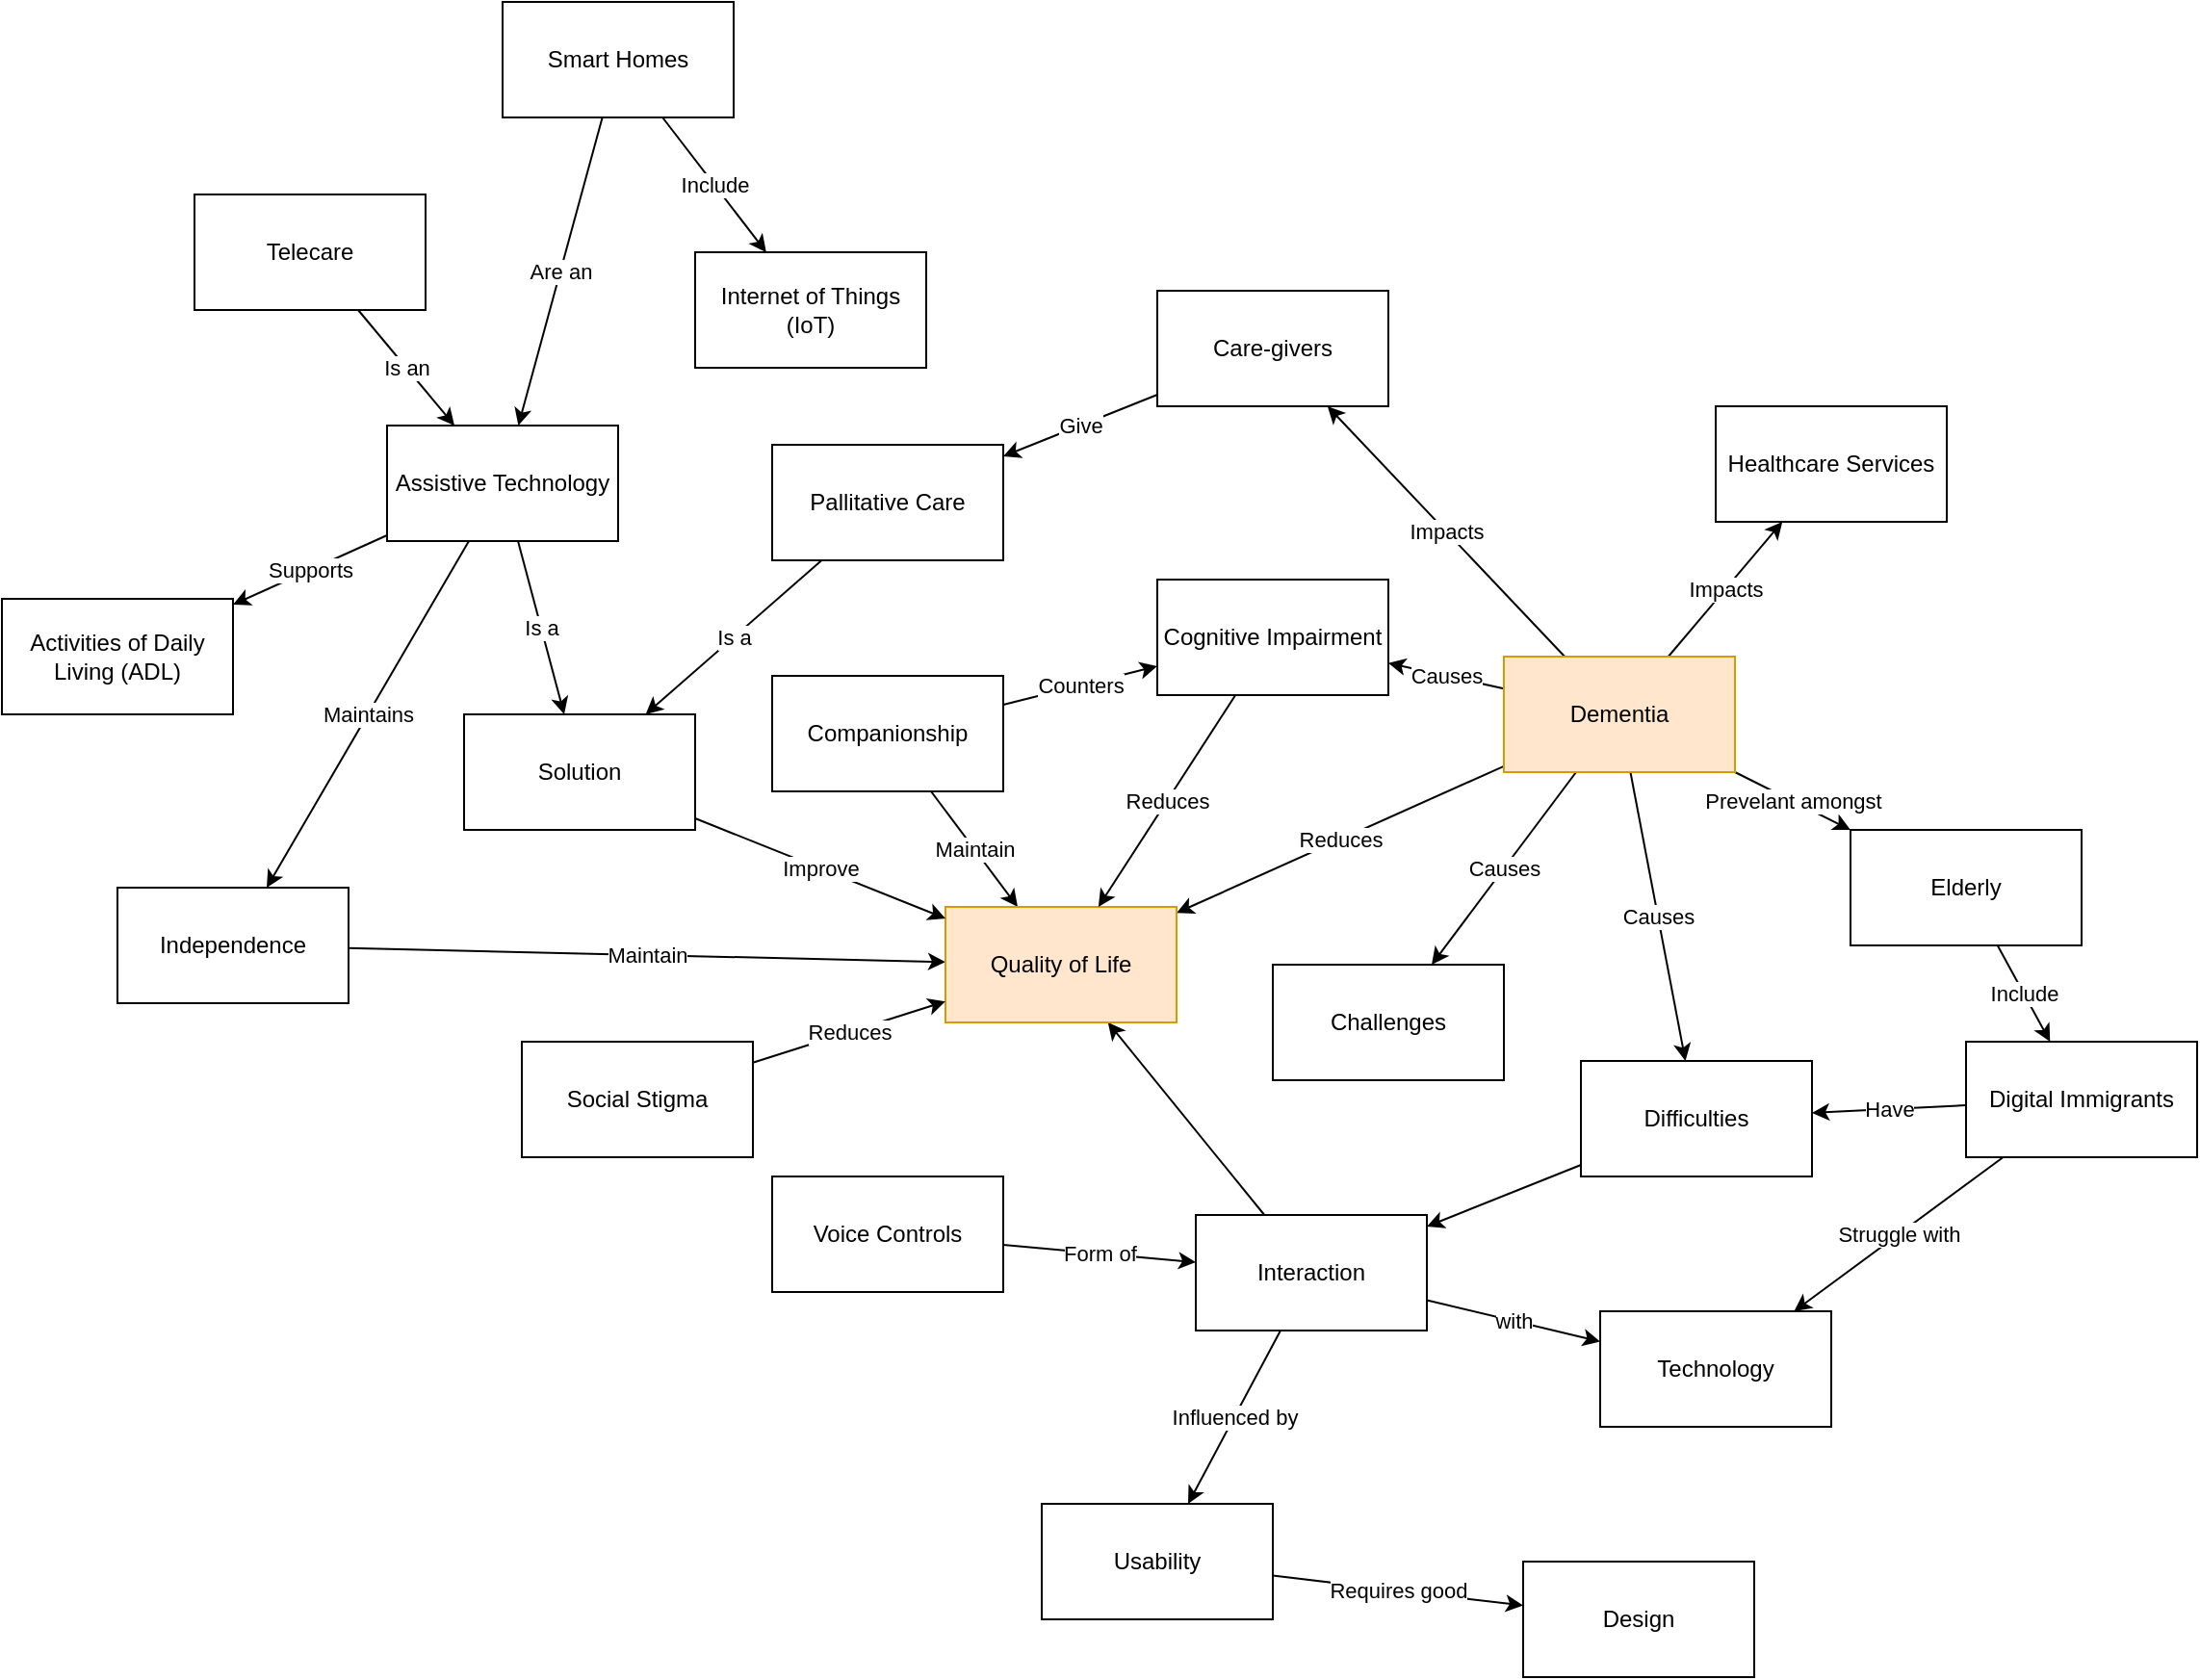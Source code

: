 <mxfile version="12.6.5" type="device" pages="3"><diagram id="gc-8AjrJb7gZC4GpGFuo" name="Concept Map"><mxGraphModel dx="2128" dy="2049" grid="1" gridSize="10" guides="1" tooltips="1" connect="1" arrows="1" fold="1" page="1" pageScale="1" pageWidth="850" pageHeight="1100" math="0" shadow="0"><root><mxCell id="0"/><mxCell id="1" parent="0"/><mxCell id="ZZ2kIl9BoptQFi6fk6P0-5" value="Influenced by" style="rounded=0;orthogonalLoop=1;jettySize=auto;html=1;" parent="1" source="ZZ2kIl9BoptQFi6fk6P0-1" target="ZZ2kIl9BoptQFi6fk6P0-3" edge="1"><mxGeometry relative="1" as="geometry"/></mxCell><mxCell id="SU5T5uGDV6nWfIMjSNH1-2" style="rounded=0;orthogonalLoop=1;jettySize=auto;html=1;" parent="1" source="ZZ2kIl9BoptQFi6fk6P0-1" target="SU5T5uGDV6nWfIMjSNH1-1" edge="1"><mxGeometry relative="1" as="geometry"/></mxCell><mxCell id="TV5EQPT0iIoe0qWqlWmi-7" value="with" style="edgeStyle=none;rounded=0;orthogonalLoop=1;jettySize=auto;html=1;strokeColor=#000000;" parent="1" source="ZZ2kIl9BoptQFi6fk6P0-1" target="TV5EQPT0iIoe0qWqlWmi-6" edge="1"><mxGeometry relative="1" as="geometry"/></mxCell><mxCell id="ZZ2kIl9BoptQFi6fk6P0-1" value="Interaction" style="rounded=0;whiteSpace=wrap;html=1;" parent="1" vertex="1"><mxGeometry x="-170" y="-90" width="120" height="60" as="geometry"/></mxCell><mxCell id="TV5EQPT0iIoe0qWqlWmi-6" value="Technology" style="rounded=0;whiteSpace=wrap;html=1;" parent="1" vertex="1"><mxGeometry x="40" y="-40" width="120" height="60" as="geometry"/></mxCell><mxCell id="ZZ2kIl9BoptQFi6fk6P0-9" value="Form of" style="edgeStyle=none;rounded=0;orthogonalLoop=1;jettySize=auto;html=1;" parent="1" source="ZZ2kIl9BoptQFi6fk6P0-2" target="ZZ2kIl9BoptQFi6fk6P0-1" edge="1"><mxGeometry relative="1" as="geometry"/></mxCell><mxCell id="ZZ2kIl9BoptQFi6fk6P0-2" value="Voice Controls" style="rounded=0;whiteSpace=wrap;html=1;" parent="1" vertex="1"><mxGeometry x="-390" y="-110" width="120" height="60" as="geometry"/></mxCell><mxCell id="TV5EQPT0iIoe0qWqlWmi-19" value="Requires good" style="edgeStyle=none;rounded=0;orthogonalLoop=1;jettySize=auto;html=1;strokeColor=#000000;" parent="1" source="ZZ2kIl9BoptQFi6fk6P0-3" target="ZZ2kIl9BoptQFi6fk6P0-23" edge="1"><mxGeometry relative="1" as="geometry"/></mxCell><mxCell id="ZZ2kIl9BoptQFi6fk6P0-3" value="Usability" style="rounded=0;whiteSpace=wrap;html=1;" parent="1" vertex="1"><mxGeometry x="-250" y="60" width="120" height="60" as="geometry"/></mxCell><mxCell id="ZZ2kIl9BoptQFi6fk6P0-6" style="rounded=0;orthogonalLoop=1;jettySize=auto;html=1;" parent="1" source="ZZ2kIl9BoptQFi6fk6P0-4" target="ZZ2kIl9BoptQFi6fk6P0-1" edge="1"><mxGeometry relative="1" as="geometry"/></mxCell><mxCell id="ZZ2kIl9BoptQFi6fk6P0-4" value="Difficulties" style="rounded=0;whiteSpace=wrap;html=1;" parent="1" vertex="1"><mxGeometry x="30" y="-170" width="120" height="60" as="geometry"/></mxCell><mxCell id="ZZ2kIl9BoptQFi6fk6P0-8" value="Causes" style="rounded=0;orthogonalLoop=1;jettySize=auto;html=1;" parent="1" source="ZZ2kIl9BoptQFi6fk6P0-7" target="ZZ2kIl9BoptQFi6fk6P0-4" edge="1"><mxGeometry relative="1" as="geometry"/></mxCell><mxCell id="TV5EQPT0iIoe0qWqlWmi-3" value="Prevelant amongst" style="edgeStyle=none;rounded=0;orthogonalLoop=1;jettySize=auto;html=1;strokeColor=#000000;" parent="1" source="ZZ2kIl9BoptQFi6fk6P0-7" target="ZZ2kIl9BoptQFi6fk6P0-16" edge="1"><mxGeometry relative="1" as="geometry"/></mxCell><mxCell id="TV5EQPT0iIoe0qWqlWmi-11" value="Reduces" style="edgeStyle=none;rounded=0;orthogonalLoop=1;jettySize=auto;html=1;strokeColor=#000000;" parent="1" source="ZZ2kIl9BoptQFi6fk6P0-7" target="SU5T5uGDV6nWfIMjSNH1-1" edge="1"><mxGeometry relative="1" as="geometry"/></mxCell><mxCell id="TV5EQPT0iIoe0qWqlWmi-15" value="Causes" style="edgeStyle=none;rounded=0;orthogonalLoop=1;jettySize=auto;html=1;strokeColor=#000000;" parent="1" source="ZZ2kIl9BoptQFi6fk6P0-7" target="TV5EQPT0iIoe0qWqlWmi-14" edge="1"><mxGeometry relative="1" as="geometry"/></mxCell><mxCell id="TV5EQPT0iIoe0qWqlWmi-30" value="Causes" style="edgeStyle=none;rounded=0;orthogonalLoop=1;jettySize=auto;html=1;strokeColor=#000000;" parent="1" source="ZZ2kIl9BoptQFi6fk6P0-7" target="TV5EQPT0iIoe0qWqlWmi-29" edge="1"><mxGeometry relative="1" as="geometry"/></mxCell><mxCell id="TV5EQPT0iIoe0qWqlWmi-32" value="Impacts" style="edgeStyle=none;rounded=0;orthogonalLoop=1;jettySize=auto;html=1;strokeColor=#000000;" parent="1" source="ZZ2kIl9BoptQFi6fk6P0-7" target="TV5EQPT0iIoe0qWqlWmi-31" edge="1"><mxGeometry relative="1" as="geometry"/></mxCell><mxCell id="TV5EQPT0iIoe0qWqlWmi-33" value="Impacts" style="edgeStyle=none;rounded=0;orthogonalLoop=1;jettySize=auto;html=1;strokeColor=#000000;" parent="1" source="ZZ2kIl9BoptQFi6fk6P0-7" target="TV5EQPT0iIoe0qWqlWmi-28" edge="1"><mxGeometry relative="1" as="geometry"/></mxCell><mxCell id="ZZ2kIl9BoptQFi6fk6P0-7" value="Dementia" style="rounded=0;whiteSpace=wrap;html=1;fillColor=#ffe6cc;strokeColor=#d79b00;" parent="1" vertex="1"><mxGeometry x="-10" y="-380" width="120" height="60" as="geometry"/></mxCell><mxCell id="TV5EQPT0iIoe0qWqlWmi-14" value="Challenges" style="rounded=0;whiteSpace=wrap;html=1;" parent="1" vertex="1"><mxGeometry x="-130" y="-220" width="120" height="60" as="geometry"/></mxCell><mxCell id="ZZ2kIl9BoptQFi6fk6P0-15" value="Have" style="edgeStyle=none;rounded=0;orthogonalLoop=1;jettySize=auto;html=1;" parent="1" source="ZZ2kIl9BoptQFi6fk6P0-13" target="ZZ2kIl9BoptQFi6fk6P0-4" edge="1"><mxGeometry relative="1" as="geometry"/></mxCell><mxCell id="TV5EQPT0iIoe0qWqlWmi-13" value="Struggle with" style="edgeStyle=none;rounded=0;orthogonalLoop=1;jettySize=auto;html=1;strokeColor=#000000;" parent="1" source="ZZ2kIl9BoptQFi6fk6P0-13" target="TV5EQPT0iIoe0qWqlWmi-6" edge="1"><mxGeometry relative="1" as="geometry"/></mxCell><mxCell id="ZZ2kIl9BoptQFi6fk6P0-13" value="Digital Immigrants" style="rounded=0;whiteSpace=wrap;html=1;" parent="1" vertex="1"><mxGeometry x="230" y="-180" width="120" height="60" as="geometry"/></mxCell><mxCell id="TV5EQPT0iIoe0qWqlWmi-1" value="Include" style="rounded=0;orthogonalLoop=1;jettySize=auto;html=1;strokeColor=#000000;" parent="1" source="ZZ2kIl9BoptQFi6fk6P0-16" target="ZZ2kIl9BoptQFi6fk6P0-13" edge="1"><mxGeometry relative="1" as="geometry"/></mxCell><mxCell id="ZZ2kIl9BoptQFi6fk6P0-16" value="Elderly" style="rounded=0;whiteSpace=wrap;html=1;" parent="1" vertex="1"><mxGeometry x="170" y="-290" width="120" height="60" as="geometry"/></mxCell><mxCell id="ZZ2kIl9BoptQFi6fk6P0-23" value="Design" style="rounded=0;whiteSpace=wrap;html=1;" parent="1" vertex="1"><mxGeometry y="90" width="120" height="60" as="geometry"/></mxCell><mxCell id="TV5EQPT0iIoe0qWqlWmi-38" value="Maintain" style="edgeStyle=none;rounded=0;orthogonalLoop=1;jettySize=auto;html=1;strokeColor=#000000;" parent="1" source="ZZ2kIl9BoptQFi6fk6P0-28" target="SU5T5uGDV6nWfIMjSNH1-1" edge="1"><mxGeometry relative="1" as="geometry"/></mxCell><mxCell id="ZZ2kIl9BoptQFi6fk6P0-28" value="Independence" style="rounded=0;whiteSpace=wrap;html=1;" parent="1" vertex="1"><mxGeometry x="-730" y="-260" width="120" height="60" as="geometry"/></mxCell><mxCell id="TV5EQPT0iIoe0qWqlWmi-39" value="Maintain" style="edgeStyle=none;rounded=0;orthogonalLoop=1;jettySize=auto;html=1;strokeColor=#000000;" parent="1" source="ZZ2kIl9BoptQFi6fk6P0-31" target="SU5T5uGDV6nWfIMjSNH1-1" edge="1"><mxGeometry relative="1" as="geometry"/></mxCell><mxCell id="rv0PYM3hkXpwyuFoP1Z3-1" value="Counters" style="rounded=0;orthogonalLoop=1;jettySize=auto;html=1;" edge="1" parent="1" source="ZZ2kIl9BoptQFi6fk6P0-31" target="TV5EQPT0iIoe0qWqlWmi-29"><mxGeometry relative="1" as="geometry"/></mxCell><mxCell id="ZZ2kIl9BoptQFi6fk6P0-31" value="Companionship" style="rounded=0;whiteSpace=wrap;html=1;" parent="1" vertex="1"><mxGeometry x="-390" y="-370" width="120" height="60" as="geometry"/></mxCell><mxCell id="SU5T5uGDV6nWfIMjSNH1-1" value="Quality of Life" style="rounded=0;whiteSpace=wrap;html=1;fillColor=#ffe6cc;strokeColor=#d79b00;" parent="1" vertex="1"><mxGeometry x="-300" y="-250" width="120" height="60" as="geometry"/></mxCell><mxCell id="TV5EQPT0iIoe0qWqlWmi-17" value="Improve" style="edgeStyle=none;rounded=0;orthogonalLoop=1;jettySize=auto;html=1;strokeColor=#000000;" parent="1" source="TV5EQPT0iIoe0qWqlWmi-16" target="SU5T5uGDV6nWfIMjSNH1-1" edge="1"><mxGeometry relative="1" as="geometry"/></mxCell><mxCell id="TV5EQPT0iIoe0qWqlWmi-16" value="Solution" style="rounded=0;whiteSpace=wrap;html=1;" parent="1" vertex="1"><mxGeometry x="-550" y="-350" width="120" height="60" as="geometry"/></mxCell><mxCell id="TV5EQPT0iIoe0qWqlWmi-36" value="Are an" style="edgeStyle=none;rounded=0;orthogonalLoop=1;jettySize=auto;html=1;strokeColor=#000000;" parent="1" source="TV5EQPT0iIoe0qWqlWmi-20" target="TV5EQPT0iIoe0qWqlWmi-21" edge="1"><mxGeometry relative="1" as="geometry"/></mxCell><mxCell id="TV5EQPT0iIoe0qWqlWmi-52" value="Include" style="edgeStyle=none;rounded=0;orthogonalLoop=1;jettySize=auto;html=1;strokeColor=#000000;" parent="1" source="TV5EQPT0iIoe0qWqlWmi-20" target="TV5EQPT0iIoe0qWqlWmi-26" edge="1"><mxGeometry relative="1" as="geometry"/></mxCell><mxCell id="TV5EQPT0iIoe0qWqlWmi-20" value="Smart Homes" style="rounded=0;whiteSpace=wrap;html=1;" parent="1" vertex="1"><mxGeometry x="-530" y="-720" width="120" height="60" as="geometry"/></mxCell><mxCell id="TV5EQPT0iIoe0qWqlWmi-34" value="Is a" style="edgeStyle=none;rounded=0;orthogonalLoop=1;jettySize=auto;html=1;strokeColor=#000000;" parent="1" source="TV5EQPT0iIoe0qWqlWmi-21" target="TV5EQPT0iIoe0qWqlWmi-16" edge="1"><mxGeometry relative="1" as="geometry"/></mxCell><mxCell id="TV5EQPT0iIoe0qWqlWmi-35" value="Supports" style="edgeStyle=none;rounded=0;orthogonalLoop=1;jettySize=auto;html=1;strokeColor=#000000;" parent="1" source="TV5EQPT0iIoe0qWqlWmi-21" target="TV5EQPT0iIoe0qWqlWmi-22" edge="1"><mxGeometry relative="1" as="geometry"/></mxCell><mxCell id="TV5EQPT0iIoe0qWqlWmi-47" value="Maintains" style="edgeStyle=none;rounded=0;orthogonalLoop=1;jettySize=auto;html=1;strokeColor=#000000;" parent="1" source="TV5EQPT0iIoe0qWqlWmi-21" target="ZZ2kIl9BoptQFi6fk6P0-28" edge="1"><mxGeometry relative="1" as="geometry"/></mxCell><mxCell id="TV5EQPT0iIoe0qWqlWmi-21" value="Assistive Technology" style="rounded=0;whiteSpace=wrap;html=1;" parent="1" vertex="1"><mxGeometry x="-590" y="-500" width="120" height="60" as="geometry"/></mxCell><mxCell id="TV5EQPT0iIoe0qWqlWmi-22" value="Activities of Daily Living (ADL)" style="rounded=0;whiteSpace=wrap;html=1;" parent="1" vertex="1"><mxGeometry x="-790" y="-410" width="120" height="60" as="geometry"/></mxCell><mxCell id="TV5EQPT0iIoe0qWqlWmi-41" value="Is an" style="edgeStyle=none;rounded=0;orthogonalLoop=1;jettySize=auto;html=1;strokeColor=#000000;" parent="1" source="TV5EQPT0iIoe0qWqlWmi-24" target="TV5EQPT0iIoe0qWqlWmi-21" edge="1"><mxGeometry relative="1" as="geometry"/></mxCell><mxCell id="TV5EQPT0iIoe0qWqlWmi-24" value="Telecare" style="rounded=0;whiteSpace=wrap;html=1;" parent="1" vertex="1"><mxGeometry x="-690" y="-620" width="120" height="60" as="geometry"/></mxCell><mxCell id="TV5EQPT0iIoe0qWqlWmi-26" value="Internet of Things (IoT)" style="rounded=0;whiteSpace=wrap;html=1;" parent="1" vertex="1"><mxGeometry x="-430" y="-590" width="120" height="60" as="geometry"/></mxCell><mxCell id="TV5EQPT0iIoe0qWqlWmi-37" value="Is a" style="edgeStyle=none;rounded=0;orthogonalLoop=1;jettySize=auto;html=1;strokeColor=#000000;" parent="1" source="TV5EQPT0iIoe0qWqlWmi-27" target="TV5EQPT0iIoe0qWqlWmi-16" edge="1"><mxGeometry relative="1" as="geometry"/></mxCell><mxCell id="TV5EQPT0iIoe0qWqlWmi-27" value="Pallitative Care" style="rounded=0;whiteSpace=wrap;html=1;" parent="1" vertex="1"><mxGeometry x="-390" y="-490" width="120" height="60" as="geometry"/></mxCell><mxCell id="TV5EQPT0iIoe0qWqlWmi-48" value="Give" style="edgeStyle=none;rounded=0;orthogonalLoop=1;jettySize=auto;html=1;strokeColor=#000000;" parent="1" source="TV5EQPT0iIoe0qWqlWmi-28" target="TV5EQPT0iIoe0qWqlWmi-27" edge="1"><mxGeometry relative="1" as="geometry"/></mxCell><mxCell id="TV5EQPT0iIoe0qWqlWmi-28" value="Care-givers" style="rounded=0;whiteSpace=wrap;html=1;" parent="1" vertex="1"><mxGeometry x="-190" y="-570" width="120" height="60" as="geometry"/></mxCell><mxCell id="TV5EQPT0iIoe0qWqlWmi-43" value="Reduces" style="edgeStyle=none;rounded=0;orthogonalLoop=1;jettySize=auto;html=1;strokeColor=#000000;" parent="1" source="TV5EQPT0iIoe0qWqlWmi-29" target="SU5T5uGDV6nWfIMjSNH1-1" edge="1"><mxGeometry relative="1" as="geometry"/></mxCell><mxCell id="TV5EQPT0iIoe0qWqlWmi-29" value="Cognitive Impairment" style="rounded=0;whiteSpace=wrap;html=1;" parent="1" vertex="1"><mxGeometry x="-190" y="-420" width="120" height="60" as="geometry"/></mxCell><mxCell id="TV5EQPT0iIoe0qWqlWmi-31" value="Healthcare Services" style="rounded=0;whiteSpace=wrap;html=1;" parent="1" vertex="1"><mxGeometry x="100" y="-510" width="120" height="60" as="geometry"/></mxCell><mxCell id="TV5EQPT0iIoe0qWqlWmi-44" value="Reduces" style="edgeStyle=none;rounded=0;orthogonalLoop=1;jettySize=auto;html=1;strokeColor=#000000;" parent="1" source="TV5EQPT0iIoe0qWqlWmi-42" target="SU5T5uGDV6nWfIMjSNH1-1" edge="1"><mxGeometry relative="1" as="geometry"/></mxCell><mxCell id="TV5EQPT0iIoe0qWqlWmi-42" value="Social Stigma" style="rounded=0;whiteSpace=wrap;html=1;" parent="1" vertex="1"><mxGeometry x="-520" y="-180" width="120" height="60" as="geometry"/></mxCell><mxCell id="TV5EQPT0iIoe0qWqlWmi-51" style="edgeStyle=none;rounded=0;orthogonalLoop=1;jettySize=auto;html=1;exitX=0.5;exitY=1;exitDx=0;exitDy=0;strokeColor=#000000;" parent="1" source="TV5EQPT0iIoe0qWqlWmi-6" target="TV5EQPT0iIoe0qWqlWmi-6" edge="1"><mxGeometry relative="1" as="geometry"/></mxCell></root></mxGraphModel></diagram><diagram id="PZHGXp4V-2XYrmmZvfej" name="Conceptual Framework"><mxGraphModel dx="1422" dy="863" grid="1" gridSize="10" guides="1" tooltips="1" connect="1" arrows="1" fold="1" page="1" pageScale="1" pageWidth="850" pageHeight="1100" math="0" shadow="0"><root><mxCell id="LC9OLkkxXLahSD6fon9u-0"/><mxCell id="LC9OLkkxXLahSD6fon9u-1" parent="LC9OLkkxXLahSD6fon9u-0"/><mxCell id="LC9OLkkxXLahSD6fon9u-2" value="Smart Home" style="rounded=0;whiteSpace=wrap;html=1;fillColor=none;strokeColor=none;" parent="LC9OLkkxXLahSD6fon9u-1" vertex="1"><mxGeometry x="225" y="180" width="120" height="60" as="geometry"/></mxCell><mxCell id="LC9OLkkxXLahSD6fon9u-3" value="Assitive Technology" style="rounded=0;whiteSpace=wrap;html=1;fillColor=none;strokeColor=none;" parent="LC9OLkkxXLahSD6fon9u-1" vertex="1"><mxGeometry x="215" y="205" width="120" height="60" as="geometry"/></mxCell><mxCell id="LC9OLkkxXLahSD6fon9u-4" value="Dementia" style="rounded=0;whiteSpace=wrap;html=1;fillColor=none;strokeColor=none;" parent="LC9OLkkxXLahSD6fon9u-1" vertex="1"><mxGeometry x="340" y="310" width="120" height="60" as="geometry"/></mxCell><mxCell id="LC9OLkkxXLahSD6fon9u-5" value="ICT" style="rounded=0;whiteSpace=wrap;html=1;fillColor=none;strokeColor=none;" parent="LC9OLkkxXLahSD6fon9u-1" vertex="1"><mxGeometry x="225" y="195" width="120" height="60" as="geometry"/></mxCell><mxCell id="LC9OLkkxXLahSD6fon9u-6" value="Telecare" style="rounded=0;whiteSpace=wrap;html=1;fillColor=none;strokeColor=none;" parent="LC9OLkkxXLahSD6fon9u-1" vertex="1"><mxGeometry x="225" y="230" width="120" height="60" as="geometry"/></mxCell><mxCell id="LC9OLkkxXLahSD6fon9u-7" value="Artifical Intelligence" style="rounded=0;whiteSpace=wrap;html=1;fillColor=none;strokeColor=none;" parent="LC9OLkkxXLahSD6fon9u-1" vertex="1"><mxGeometry x="225" y="240" width="120" height="60" as="geometry"/></mxCell><mxCell id="LC9OLkkxXLahSD6fon9u-8" value="Quality of Life" style="rounded=0;whiteSpace=wrap;html=1;fillColor=none;strokeColor=none;" parent="LC9OLkkxXLahSD6fon9u-1" vertex="1"><mxGeometry x="460" y="30" width="120" height="60" as="geometry"/></mxCell><mxCell id="LC9OLkkxXLahSD6fon9u-9" value="Family Caregivers" style="rounded=0;whiteSpace=wrap;html=1;fillColor=none;strokeColor=none;" parent="LC9OLkkxXLahSD6fon9u-1" vertex="1"><mxGeometry x="215" y="30" width="120" height="60" as="geometry"/></mxCell><mxCell id="LC9OLkkxXLahSD6fon9u-10" value="End of Life care" style="rounded=0;whiteSpace=wrap;html=1;fillColor=none;strokeColor=none;" parent="LC9OLkkxXLahSD6fon9u-1" vertex="1"><mxGeometry x="215" y="15" width="120" height="60" as="geometry"/></mxCell><mxCell id="LC9OLkkxXLahSD6fon9u-11" value="Robotics" style="rounded=0;whiteSpace=wrap;html=1;fillColor=none;strokeColor=none;" parent="LC9OLkkxXLahSD6fon9u-1" vertex="1"><mxGeometry x="225" y="255" width="120" height="60" as="geometry"/></mxCell><mxCell id="LC9OLkkxXLahSD6fon9u-12" value="" style="rhombus;whiteSpace=wrap;html=1;" parent="LC9OLkkxXLahSD6fon9u-1" vertex="1"><mxGeometry x="280" y="15" width="240" height="240" as="geometry"/></mxCell><mxCell id="LC9OLkkxXLahSD6fon9u-13" value="" style="endArrow=none;html=1;entryX=0.5;entryY=0;entryDx=0;entryDy=0;exitX=0.5;exitY=1;exitDx=0;exitDy=0;" parent="LC9OLkkxXLahSD6fon9u-1" source="LC9OLkkxXLahSD6fon9u-12" target="LC9OLkkxXLahSD6fon9u-12" edge="1"><mxGeometry width="50" height="50" relative="1" as="geometry"><mxPoint x="290" y="615" as="sourcePoint"/><mxPoint x="340" y="565" as="targetPoint"/></mxGeometry></mxCell><mxCell id="LC9OLkkxXLahSD6fon9u-14" value="" style="endArrow=none;html=1;exitX=0;exitY=0.5;exitDx=0;exitDy=0;" parent="LC9OLkkxXLahSD6fon9u-1" source="LC9OLkkxXLahSD6fon9u-12" edge="1"><mxGeometry width="50" height="50" relative="1" as="geometry"><mxPoint x="410" y="265" as="sourcePoint"/><mxPoint x="520" y="135" as="targetPoint"/></mxGeometry></mxCell><mxCell id="LC9OLkkxXLahSD6fon9u-15" value="" style="rhombus;whiteSpace=wrap;html=1;" parent="LC9OLkkxXLahSD6fon9u-1" vertex="1"><mxGeometry x="340" y="75" width="120" height="120" as="geometry"/></mxCell><mxCell id="LC9OLkkxXLahSD6fon9u-16" value="Elderly" style="rounded=0;whiteSpace=wrap;html=1;strokeColor=none;fillColor=none;" parent="LC9OLkkxXLahSD6fon9u-1" vertex="1"><mxGeometry x="320" y="320" width="160" height="80" as="geometry"/></mxCell><mxCell id="LC9OLkkxXLahSD6fon9u-17" value="Patient" style="rounded=0;whiteSpace=wrap;html=1;strokeColor=none;fillColor=none;" parent="LC9OLkkxXLahSD6fon9u-1" vertex="1"><mxGeometry x="370" y="120" width="60" height="30" as="geometry"/></mxCell><mxCell id="LC9OLkkxXLahSD6fon9u-18" value="Technology" style="rounded=0;whiteSpace=wrap;html=1;strokeColor=none;fillColor=none;rotation=45;" parent="LC9OLkkxXLahSD6fon9u-1" vertex="1"><mxGeometry x="323" y="162" width="60" height="30" as="geometry"/></mxCell><mxCell id="LC9OLkkxXLahSD6fon9u-19" value="Interface" style="rounded=0;whiteSpace=wrap;html=1;strokeColor=none;fillColor=none;rotation=-45;" parent="LC9OLkkxXLahSD6fon9u-1" vertex="1"><mxGeometry x="410" y="165" width="60" height="30" as="geometry"/></mxCell><mxCell id="LC9OLkkxXLahSD6fon9u-20" value="Value" style="rounded=0;whiteSpace=wrap;html=1;strokeColor=none;fillColor=none;rotation=45;" parent="LC9OLkkxXLahSD6fon9u-1" vertex="1"><mxGeometry x="420" y="75" width="60" height="30" as="geometry"/></mxCell><mxCell id="LC9OLkkxXLahSD6fon9u-21" value="Care" style="rounded=0;whiteSpace=wrap;html=1;strokeColor=none;fillColor=none;rotation=-45;" parent="LC9OLkkxXLahSD6fon9u-1" vertex="1"><mxGeometry x="320" y="75" width="60" height="30" as="geometry"/></mxCell><mxCell id="LC9OLkkxXLahSD6fon9u-22" value="Voice Assistants" style="rounded=0;whiteSpace=wrap;html=1;fillColor=none;strokeColor=none;" parent="LC9OLkkxXLahSD6fon9u-1" vertex="1"><mxGeometry x="460" y="180" width="120" height="60" as="geometry"/></mxCell><mxCell id="LC9OLkkxXLahSD6fon9u-23" value="NLP" style="rounded=0;whiteSpace=wrap;html=1;fillColor=none;strokeColor=none;" parent="LC9OLkkxXLahSD6fon9u-1" vertex="1"><mxGeometry x="460" y="195" width="120" height="60" as="geometry"/></mxCell><mxCell id="LC9OLkkxXLahSD6fon9u-24" value="Speech Recognition" style="rounded=0;whiteSpace=wrap;html=1;fillColor=none;strokeColor=none;" parent="LC9OLkkxXLahSD6fon9u-1" vertex="1"><mxGeometry x="460" y="215" width="120" height="60" as="geometry"/></mxCell></root></mxGraphModel></diagram><diagram id="aB-HyUsqGFMdxtEWsi-d" name="Roadmap"><mxGraphModel dx="2523" dy="1015" grid="1" gridSize="10" guides="1" tooltips="1" connect="1" arrows="1" fold="1" page="1" pageScale="1" pageWidth="850" pageHeight="1100" math="0" shadow="0"><root><mxCell id="0OmkoKFzh6e_gQJ4PCfh-0"/><mxCell id="0OmkoKFzh6e_gQJ4PCfh-1" parent="0OmkoKFzh6e_gQJ4PCfh-0"/><mxCell id="0OmkoKFzh6e_gQJ4PCfh-2" style="edgeStyle=orthogonalEdgeStyle;rounded=0;orthogonalLoop=1;jettySize=auto;html=1;fillColor=#d80073;strokeColor=#000000;strokeWidth=2;exitX=1;exitY=0.5;exitDx=0;exitDy=0;" parent="0OmkoKFzh6e_gQJ4PCfh-1" source="0OmkoKFzh6e_gQJ4PCfh-3" edge="1"><mxGeometry relative="1" as="geometry"><Array as="points"><mxPoint x="-60" y="120"/><mxPoint x="-60" y="220"/><mxPoint x="-820" y="220"/><mxPoint x="-820" y="320"/><mxPoint x="-770" y="320"/></Array><mxPoint x="-760" y="320" as="targetPoint"/></mxGeometry></mxCell><mxCell id="0OmkoKFzh6e_gQJ4PCfh-3" value="" style="rounded=0;whiteSpace=wrap;html=1;" parent="0OmkoKFzh6e_gQJ4PCfh-1" vertex="1"><mxGeometry x="-760" y="40" width="640" height="160" as="geometry"/></mxCell><mxCell id="0OmkoKFzh6e_gQJ4PCfh-11" value="&lt;p style=&quot;font-size: 11px&quot;&gt;Problem and potential solutions&lt;/p&gt;&lt;p style=&quot;font-size: 11px&quot;&gt;&lt;span&gt;Project management techniques&lt;/span&gt;&lt;/p&gt;" style="rounded=0;whiteSpace=wrap;html=1;" parent="0OmkoKFzh6e_gQJ4PCfh-1" vertex="1"><mxGeometry x="-750" y="90" width="200" height="100" as="geometry"/></mxCell><mxCell id="0OmkoKFzh6e_gQJ4PCfh-32" value="Planning" style="text;html=1;strokeColor=none;fillColor=none;align=center;verticalAlign=middle;whiteSpace=wrap;rounded=0;" parent="0OmkoKFzh6e_gQJ4PCfh-1" vertex="1"><mxGeometry x="-760" y="40" width="640" height="30" as="geometry"/></mxCell><mxCell id="0OmkoKFzh6e_gQJ4PCfh-33" value="Research" style="text;html=1;strokeColor=none;fillColor=none;align=center;verticalAlign=middle;whiteSpace=wrap;rounded=0;" parent="0OmkoKFzh6e_gQJ4PCfh-1" vertex="1"><mxGeometry x="-750" y="70" width="200" height="20" as="geometry"/></mxCell><mxCell id="0OmkoKFzh6e_gQJ4PCfh-34" value="Implementation" style="text;html=1;strokeColor=none;fillColor=none;align=center;verticalAlign=middle;whiteSpace=wrap;rounded=0;" parent="0OmkoKFzh6e_gQJ4PCfh-1" vertex="1"><mxGeometry x="-540" y="70" width="200" height="20" as="geometry"/></mxCell><mxCell id="0OmkoKFzh6e_gQJ4PCfh-35" value="Evaluation" style="text;html=1;strokeColor=none;fillColor=none;align=center;verticalAlign=middle;whiteSpace=wrap;rounded=0;" parent="0OmkoKFzh6e_gQJ4PCfh-1" vertex="1"><mxGeometry x="-330" y="70" width="200" height="20" as="geometry"/></mxCell><mxCell id="fIAC8JHLk3DfYi7D3Zmk-2" value="&lt;p style=&quot;font-size: 11px&quot;&gt;&lt;font style=&quot;font-size: 11px&quot;&gt;Literature review&lt;/font&gt;&lt;/p&gt;&lt;p style=&quot;font-size: 11px&quot;&gt;&lt;font style=&quot;font-size: 11px&quot;&gt;Setting up management tools&lt;/font&gt;&lt;/p&gt;&lt;p style=&quot;font-size: 11px&quot;&gt;&lt;font style=&quot;font-size: 11px&quot;&gt;Project prototyping&lt;/font&gt;&lt;/p&gt;" style="rounded=0;whiteSpace=wrap;html=1;" vertex="1" parent="0OmkoKFzh6e_gQJ4PCfh-1"><mxGeometry x="-540" y="90" width="200" height="100" as="geometry"/></mxCell><mxCell id="fIAC8JHLk3DfYi7D3Zmk-3" value="&lt;p style=&quot;font-size: 11px&quot;&gt;Amend plans&lt;/p&gt;&lt;p style=&quot;font-size: 11px&quot;&gt;Reconsider aims&lt;/p&gt;" style="rounded=0;whiteSpace=wrap;html=1;" vertex="1" parent="0OmkoKFzh6e_gQJ4PCfh-1"><mxGeometry x="-330" y="90" width="200" height="100" as="geometry"/></mxCell><mxCell id="fIAC8JHLk3DfYi7D3Zmk-4" style="edgeStyle=orthogonalEdgeStyle;rounded=0;orthogonalLoop=1;jettySize=auto;html=1;fillColor=#d80073;strokeColor=#000000;strokeWidth=2;exitX=1;exitY=0.5;exitDx=0;exitDy=0;" edge="1" parent="0OmkoKFzh6e_gQJ4PCfh-1" source="fIAC8JHLk3DfYi7D3Zmk-5"><mxGeometry relative="1" as="geometry"><Array as="points"><mxPoint x="-60" y="320"/><mxPoint x="-60" y="420"/><mxPoint x="-820" y="420"/><mxPoint x="-820" y="520"/><mxPoint x="-770" y="520"/></Array><mxPoint x="-760" y="520" as="targetPoint"/></mxGeometry></mxCell><mxCell id="fIAC8JHLk3DfYi7D3Zmk-5" value="" style="rounded=0;whiteSpace=wrap;html=1;" vertex="1" parent="0OmkoKFzh6e_gQJ4PCfh-1"><mxGeometry x="-760" y="240" width="640" height="160" as="geometry"/></mxCell><mxCell id="fIAC8JHLk3DfYi7D3Zmk-6" value="&lt;p style=&quot;font-size: 11px&quot;&gt;Open-source voice assistants&lt;/p&gt;&lt;p style=&quot;font-size: 11px&quot;&gt;Hardware requirements&lt;/p&gt;" style="rounded=0;whiteSpace=wrap;html=1;" vertex="1" parent="0OmkoKFzh6e_gQJ4PCfh-1"><mxGeometry x="-750" y="290" width="200" height="100" as="geometry"/></mxCell><mxCell id="fIAC8JHLk3DfYi7D3Zmk-7" value="Sprint 1 - Self-contained Voice Assistant" style="text;html=1;strokeColor=none;fillColor=none;align=center;verticalAlign=middle;whiteSpace=wrap;rounded=0;" vertex="1" parent="0OmkoKFzh6e_gQJ4PCfh-1"><mxGeometry x="-760" y="240" width="640" height="30" as="geometry"/></mxCell><mxCell id="fIAC8JHLk3DfYi7D3Zmk-8" value="Research" style="text;html=1;strokeColor=none;fillColor=none;align=center;verticalAlign=middle;whiteSpace=wrap;rounded=0;" vertex="1" parent="0OmkoKFzh6e_gQJ4PCfh-1"><mxGeometry x="-750" y="270" width="200" height="20" as="geometry"/></mxCell><mxCell id="fIAC8JHLk3DfYi7D3Zmk-9" value="Implementation" style="text;html=1;strokeColor=none;fillColor=none;align=center;verticalAlign=middle;whiteSpace=wrap;rounded=0;" vertex="1" parent="0OmkoKFzh6e_gQJ4PCfh-1"><mxGeometry x="-540" y="270" width="200" height="20" as="geometry"/></mxCell><mxCell id="fIAC8JHLk3DfYi7D3Zmk-10" value="Evaluation" style="text;html=1;strokeColor=none;fillColor=none;align=center;verticalAlign=middle;whiteSpace=wrap;rounded=0;" vertex="1" parent="0OmkoKFzh6e_gQJ4PCfh-1"><mxGeometry x="-330" y="270" width="200" height="20" as="geometry"/></mxCell><mxCell id="fIAC8JHLk3DfYi7D3Zmk-11" value="&lt;p style=&quot;font-size: 11px&quot;&gt;&lt;font style=&quot;font-size: 11px&quot;&gt;Create a container to run the voice assistant&lt;/font&gt;&lt;/p&gt;" style="rounded=0;whiteSpace=wrap;html=1;" vertex="1" parent="0OmkoKFzh6e_gQJ4PCfh-1"><mxGeometry x="-540" y="290" width="200" height="100" as="geometry"/></mxCell><mxCell id="fIAC8JHLk3DfYi7D3Zmk-12" value="&lt;p style=&quot;font-size: 11px&quot;&gt;&lt;font style=&quot;font-size: 11px&quot;&gt;Consider feasibility of self-contained voice assistant&lt;/font&gt;&lt;/p&gt;" style="rounded=0;whiteSpace=wrap;html=1;" vertex="1" parent="0OmkoKFzh6e_gQJ4PCfh-1"><mxGeometry x="-330" y="290" width="200" height="100" as="geometry"/></mxCell><mxCell id="fIAC8JHLk3DfYi7D3Zmk-13" style="edgeStyle=orthogonalEdgeStyle;rounded=0;orthogonalLoop=1;jettySize=auto;html=1;fillColor=#d80073;strokeColor=#000000;strokeWidth=2;exitX=1;exitY=0.5;exitDx=0;exitDy=0;" edge="1" parent="0OmkoKFzh6e_gQJ4PCfh-1" source="fIAC8JHLk3DfYi7D3Zmk-14"><mxGeometry relative="1" as="geometry"><Array as="points"><mxPoint x="-60" y="520"/><mxPoint x="-60" y="620"/><mxPoint x="-820" y="620"/><mxPoint x="-820" y="720"/><mxPoint x="-770" y="720"/></Array><mxPoint x="-760" y="720" as="targetPoint"/></mxGeometry></mxCell><mxCell id="fIAC8JHLk3DfYi7D3Zmk-14" value="" style="rounded=0;whiteSpace=wrap;html=1;" vertex="1" parent="0OmkoKFzh6e_gQJ4PCfh-1"><mxGeometry x="-760" y="440" width="640" height="160" as="geometry"/></mxCell><mxCell id="fIAC8JHLk3DfYi7D3Zmk-15" value="&lt;p style=&quot;font-size: 11px&quot;&gt;&lt;font style=&quot;font-size: 11px&quot;&gt;Cognitive decline reduction exercises&lt;/font&gt;&lt;/p&gt;" style="rounded=0;whiteSpace=wrap;html=1;" vertex="1" parent="0OmkoKFzh6e_gQJ4PCfh-1"><mxGeometry x="-750" y="490" width="200" height="100" as="geometry"/></mxCell><mxCell id="fIAC8JHLk3DfYi7D3Zmk-16" value="Sprint 2 - Brain-training" style="text;html=1;strokeColor=none;fillColor=none;align=center;verticalAlign=middle;whiteSpace=wrap;rounded=0;" vertex="1" parent="0OmkoKFzh6e_gQJ4PCfh-1"><mxGeometry x="-760" y="440" width="640" height="30" as="geometry"/></mxCell><mxCell id="fIAC8JHLk3DfYi7D3Zmk-17" value="Research" style="text;html=1;strokeColor=none;fillColor=none;align=center;verticalAlign=middle;whiteSpace=wrap;rounded=0;" vertex="1" parent="0OmkoKFzh6e_gQJ4PCfh-1"><mxGeometry x="-750" y="470" width="200" height="20" as="geometry"/></mxCell><mxCell id="fIAC8JHLk3DfYi7D3Zmk-18" value="Implementation" style="text;html=1;strokeColor=none;fillColor=none;align=center;verticalAlign=middle;whiteSpace=wrap;rounded=0;" vertex="1" parent="0OmkoKFzh6e_gQJ4PCfh-1"><mxGeometry x="-540" y="470" width="200" height="20" as="geometry"/></mxCell><mxCell id="fIAC8JHLk3DfYi7D3Zmk-19" value="Evaluation" style="text;html=1;strokeColor=none;fillColor=none;align=center;verticalAlign=middle;whiteSpace=wrap;rounded=0;" vertex="1" parent="0OmkoKFzh6e_gQJ4PCfh-1"><mxGeometry x="-330" y="470" width="200" height="20" as="geometry"/></mxCell><mxCell id="fIAC8JHLk3DfYi7D3Zmk-20" value="&lt;p style=&quot;font-size: 11px&quot;&gt;Implement brain-training feature&lt;/p&gt;" style="rounded=0;whiteSpace=wrap;html=1;" vertex="1" parent="0OmkoKFzh6e_gQJ4PCfh-1"><mxGeometry x="-540" y="490" width="200" height="100" as="geometry"/></mxCell><mxCell id="fIAC8JHLk3DfYi7D3Zmk-21" value="&lt;p style=&quot;font-size: 11px&quot;&gt;&lt;font style=&quot;font-size: 11px&quot;&gt;Review usability of feature&lt;/font&gt;&lt;/p&gt;" style="rounded=0;whiteSpace=wrap;html=1;" vertex="1" parent="0OmkoKFzh6e_gQJ4PCfh-1"><mxGeometry x="-330" y="490" width="200" height="100" as="geometry"/></mxCell><mxCell id="fIAC8JHLk3DfYi7D3Zmk-22" style="edgeStyle=orthogonalEdgeStyle;rounded=0;orthogonalLoop=1;jettySize=auto;html=1;fillColor=#d80073;strokeColor=#000000;strokeWidth=2;exitX=1;exitY=0.5;exitDx=0;exitDy=0;" edge="1" parent="0OmkoKFzh6e_gQJ4PCfh-1" source="fIAC8JHLk3DfYi7D3Zmk-23"><mxGeometry relative="1" as="geometry"><Array as="points"><mxPoint x="-60" y="720"/><mxPoint x="-60" y="820"/><mxPoint x="-820" y="820"/><mxPoint x="-820" y="920"/><mxPoint x="-770" y="920"/></Array><mxPoint x="-760" y="920" as="targetPoint"/></mxGeometry></mxCell><mxCell id="fIAC8JHLk3DfYi7D3Zmk-23" value="" style="rounded=0;whiteSpace=wrap;html=1;" vertex="1" parent="0OmkoKFzh6e_gQJ4PCfh-1"><mxGeometry x="-760" y="640" width="640" height="160" as="geometry"/></mxCell><mxCell id="fIAC8JHLk3DfYi7D3Zmk-24" value="&lt;p style=&quot;font-size: 11px&quot;&gt;Difficulties of elder tech use&lt;/p&gt;&lt;p style=&quot;font-size: 11px&quot;&gt;Considerations for simple user interactions&lt;/p&gt;" style="rounded=0;whiteSpace=wrap;html=1;" vertex="1" parent="0OmkoKFzh6e_gQJ4PCfh-1"><mxGeometry x="-750" y="690" width="200" height="100" as="geometry"/></mxCell><mxCell id="fIAC8JHLk3DfYi7D3Zmk-25" value="Sprint 3 - Convienience Features" style="text;html=1;strokeColor=none;fillColor=none;align=center;verticalAlign=middle;whiteSpace=wrap;rounded=0;" vertex="1" parent="0OmkoKFzh6e_gQJ4PCfh-1"><mxGeometry x="-760" y="640" width="640" height="30" as="geometry"/></mxCell><mxCell id="fIAC8JHLk3DfYi7D3Zmk-26" value="Research" style="text;html=1;strokeColor=none;fillColor=none;align=center;verticalAlign=middle;whiteSpace=wrap;rounded=0;" vertex="1" parent="0OmkoKFzh6e_gQJ4PCfh-1"><mxGeometry x="-750" y="670" width="200" height="20" as="geometry"/></mxCell><mxCell id="fIAC8JHLk3DfYi7D3Zmk-27" value="Implementation" style="text;html=1;strokeColor=none;fillColor=none;align=center;verticalAlign=middle;whiteSpace=wrap;rounded=0;" vertex="1" parent="0OmkoKFzh6e_gQJ4PCfh-1"><mxGeometry x="-540" y="670" width="200" height="20" as="geometry"/></mxCell><mxCell id="fIAC8JHLk3DfYi7D3Zmk-28" value="Evaluation" style="text;html=1;strokeColor=none;fillColor=none;align=center;verticalAlign=middle;whiteSpace=wrap;rounded=0;" vertex="1" parent="0OmkoKFzh6e_gQJ4PCfh-1"><mxGeometry x="-330" y="670" width="200" height="20" as="geometry"/></mxCell><mxCell id="fIAC8JHLk3DfYi7D3Zmk-29" value="&lt;p style=&quot;font-size: 11px&quot;&gt;Improve day-to-day interactions&lt;/p&gt;" style="rounded=0;whiteSpace=wrap;html=1;" vertex="1" parent="0OmkoKFzh6e_gQJ4PCfh-1"><mxGeometry x="-540" y="690" width="200" height="100" as="geometry"/></mxCell><mxCell id="fIAC8JHLk3DfYi7D3Zmk-30" value="&lt;p style=&quot;font-size: 11px&quot;&gt;Assess improvements to usability&lt;/p&gt;" style="rounded=0;whiteSpace=wrap;html=1;" vertex="1" parent="0OmkoKFzh6e_gQJ4PCfh-1"><mxGeometry x="-330" y="690" width="200" height="100" as="geometry"/></mxCell><mxCell id="fIAC8JHLk3DfYi7D3Zmk-32" value="" style="rounded=0;whiteSpace=wrap;html=1;" vertex="1" parent="0OmkoKFzh6e_gQJ4PCfh-1"><mxGeometry x="-760" y="840" width="640" height="160" as="geometry"/></mxCell><mxCell id="fIAC8JHLk3DfYi7D3Zmk-33" value="&lt;p style=&quot;font-size: 11px&quot;&gt;Benefits of companionship for reducing cognitive decline&lt;/p&gt;" style="rounded=0;whiteSpace=wrap;html=1;" vertex="1" parent="0OmkoKFzh6e_gQJ4PCfh-1"><mxGeometry x="-750" y="890" width="200" height="100" as="geometry"/></mxCell><mxCell id="fIAC8JHLk3DfYi7D3Zmk-34" value="Sprint 4 - Companionship" style="text;html=1;strokeColor=none;fillColor=none;align=center;verticalAlign=middle;whiteSpace=wrap;rounded=0;" vertex="1" parent="0OmkoKFzh6e_gQJ4PCfh-1"><mxGeometry x="-760" y="840" width="640" height="30" as="geometry"/></mxCell><mxCell id="fIAC8JHLk3DfYi7D3Zmk-35" value="Research" style="text;html=1;strokeColor=none;fillColor=none;align=center;verticalAlign=middle;whiteSpace=wrap;rounded=0;" vertex="1" parent="0OmkoKFzh6e_gQJ4PCfh-1"><mxGeometry x="-750" y="870" width="200" height="20" as="geometry"/></mxCell><mxCell id="fIAC8JHLk3DfYi7D3Zmk-36" value="Implementation" style="text;html=1;strokeColor=none;fillColor=none;align=center;verticalAlign=middle;whiteSpace=wrap;rounded=0;" vertex="1" parent="0OmkoKFzh6e_gQJ4PCfh-1"><mxGeometry x="-540" y="870" width="200" height="20" as="geometry"/></mxCell><mxCell id="fIAC8JHLk3DfYi7D3Zmk-37" value="Evaluation" style="text;html=1;strokeColor=none;fillColor=none;align=center;verticalAlign=middle;whiteSpace=wrap;rounded=0;" vertex="1" parent="0OmkoKFzh6e_gQJ4PCfh-1"><mxGeometry x="-330" y="870" width="200" height="20" as="geometry"/></mxCell><mxCell id="fIAC8JHLk3DfYi7D3Zmk-38" value="&lt;p style=&quot;font-size: 11px&quot;&gt;Create companionship feature&lt;/p&gt;" style="rounded=0;whiteSpace=wrap;html=1;" vertex="1" parent="0OmkoKFzh6e_gQJ4PCfh-1"><mxGeometry x="-540" y="890" width="200" height="100" as="geometry"/></mxCell><mxCell id="fIAC8JHLk3DfYi7D3Zmk-39" value="&lt;p style=&quot;font-size: 11px&quot;&gt;Effectiveness of the companionship approach chosen&lt;/p&gt;" style="rounded=0;whiteSpace=wrap;html=1;" vertex="1" parent="0OmkoKFzh6e_gQJ4PCfh-1"><mxGeometry x="-330" y="890" width="200" height="100" as="geometry"/></mxCell></root></mxGraphModel></diagram></mxfile>